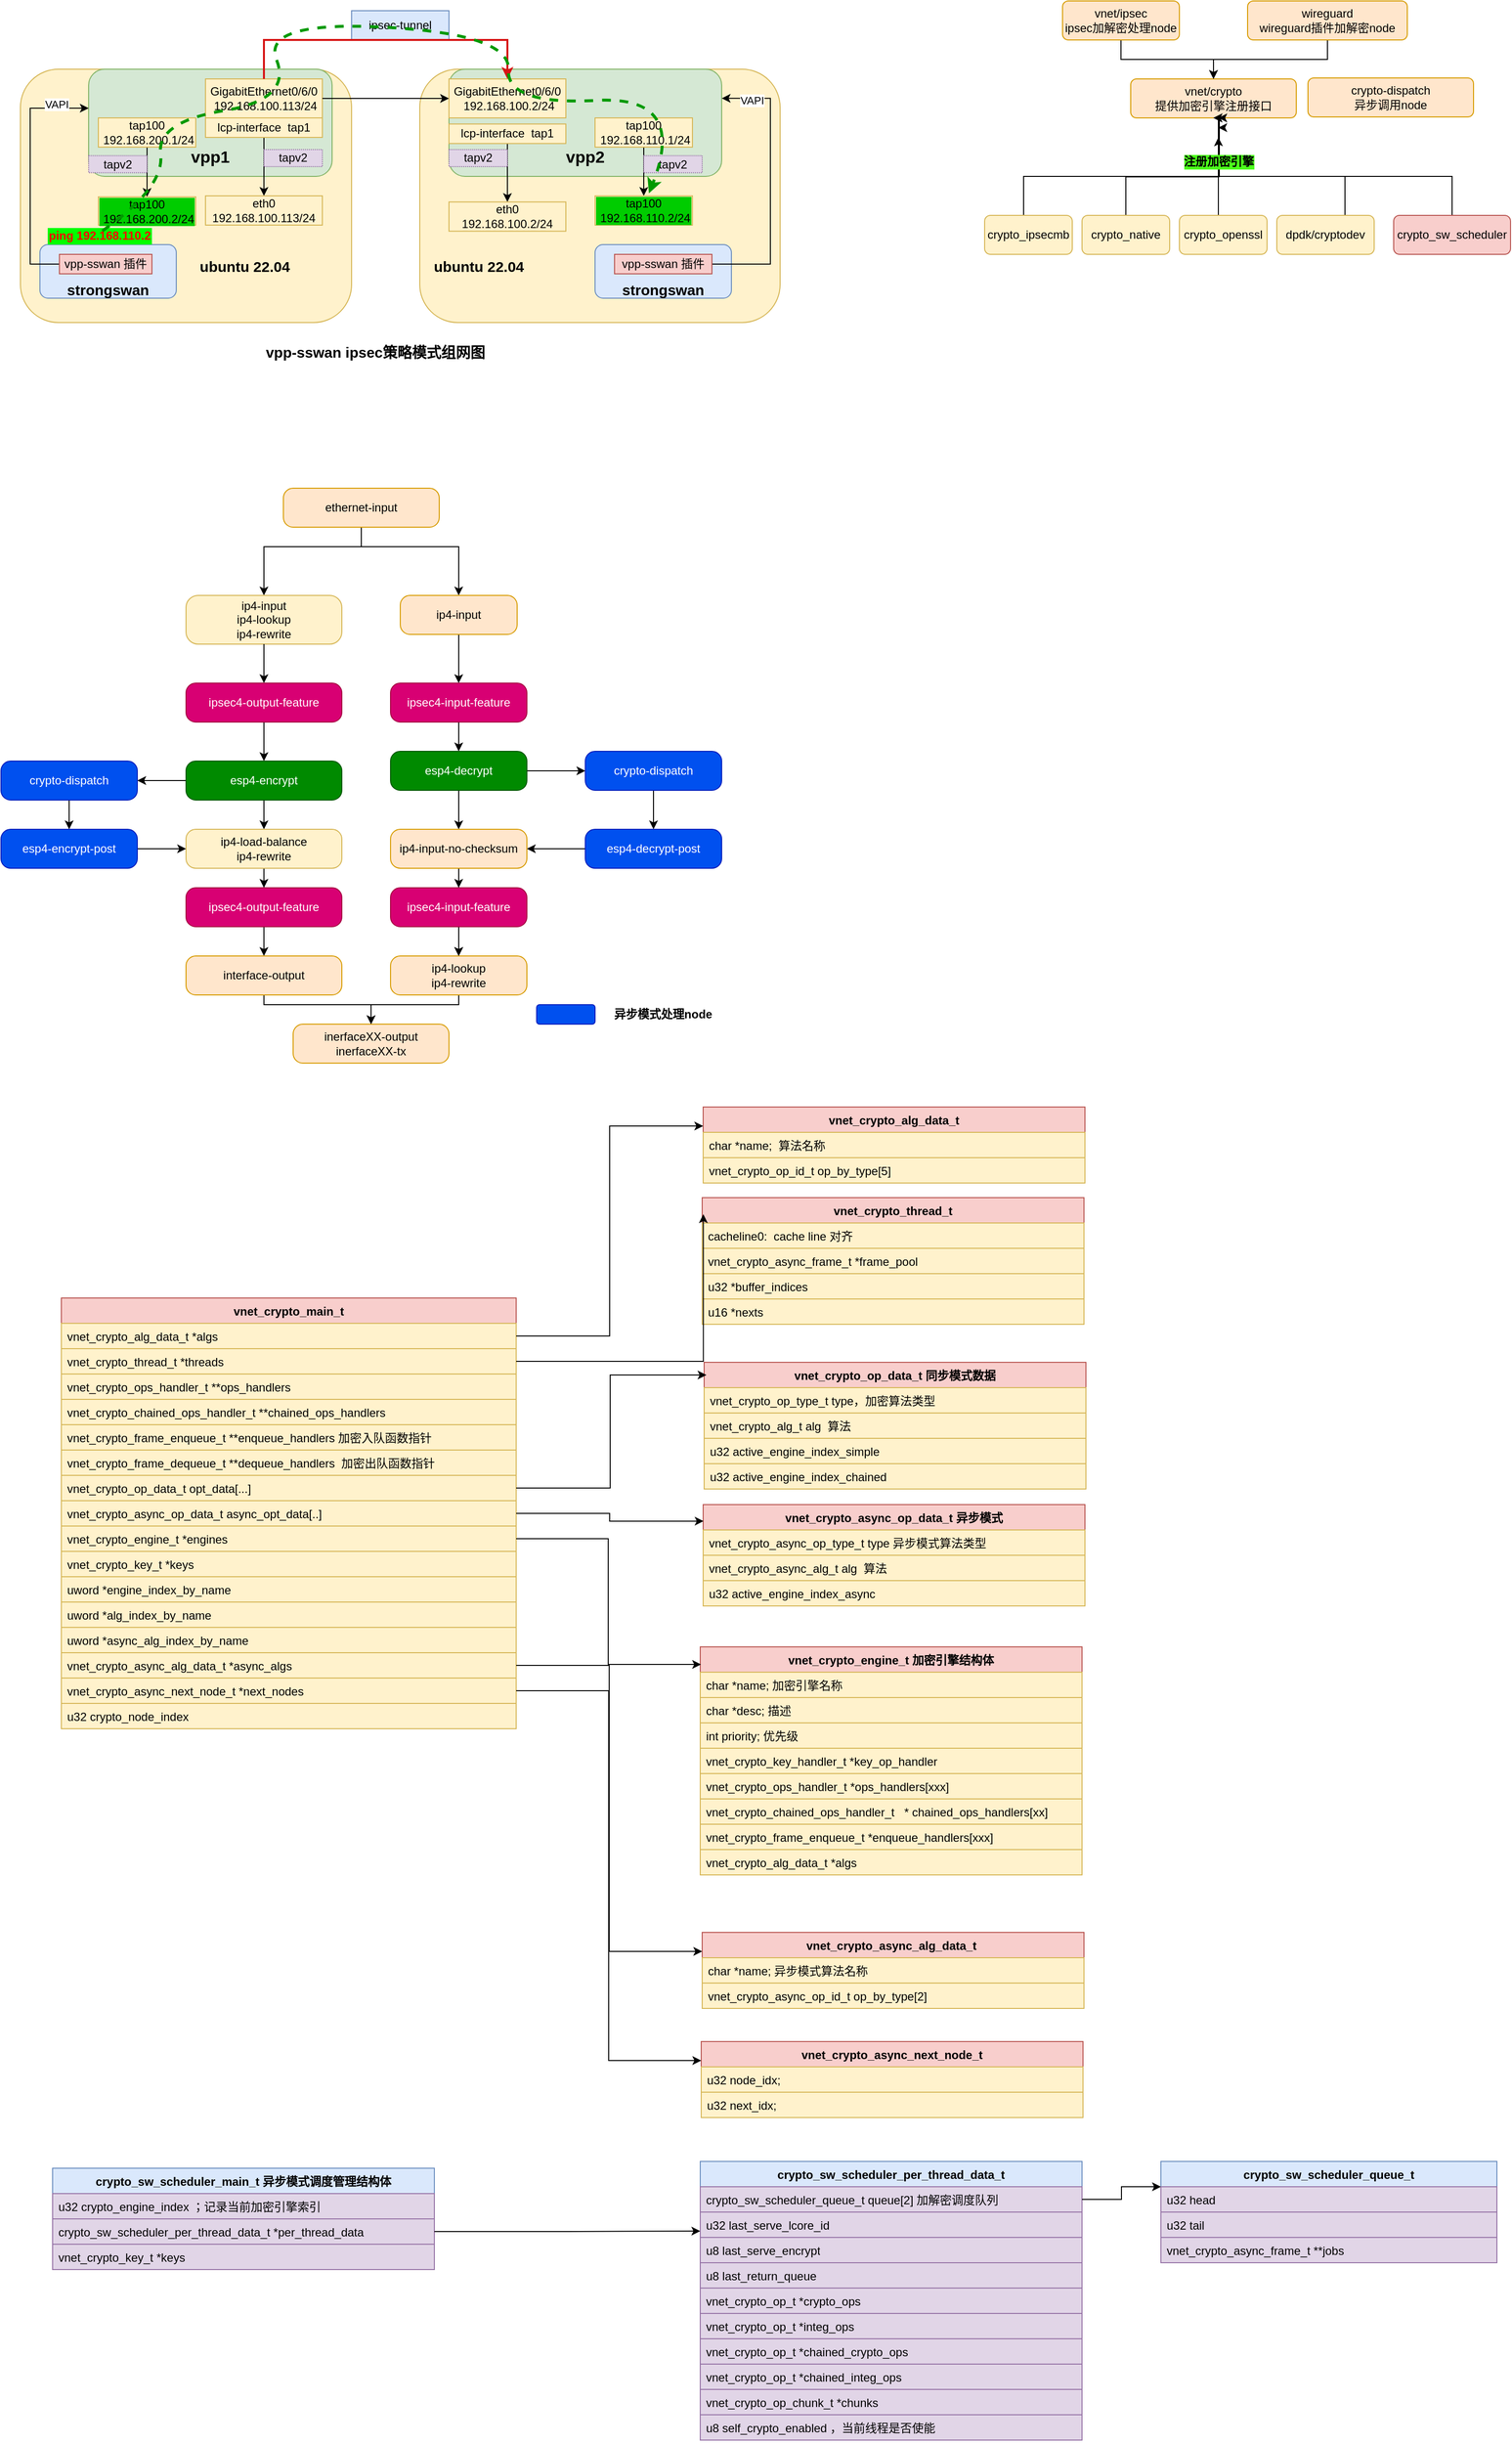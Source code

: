 <mxfile version="23.1.1" type="github">
  <diagram name="第 1 页" id="NZlMmKt4PmIUYlCAHn9F">
    <mxGraphModel dx="2074" dy="1106" grid="0" gridSize="10" guides="0" tooltips="1" connect="1" arrows="1" fold="1" page="1" pageScale="1" pageWidth="827" pageHeight="1169" math="0" shadow="0">
      <root>
        <mxCell id="0" />
        <mxCell id="1" parent="0" />
        <mxCell id="e4khdFZhtzmp9zucxFwM-1" value="&lt;font style=&quot;font-size: 15px;&quot;&gt;&lt;b&gt;&lt;br&gt;&lt;br&gt;&lt;br&gt;&lt;br&gt;&lt;br&gt;&lt;br&gt;&lt;br&gt;&lt;br&gt;&amp;nbsp; &amp;nbsp; &amp;nbsp; &amp;nbsp; &amp;nbsp; &amp;nbsp; &amp;nbsp; &amp;nbsp; &amp;nbsp; &amp;nbsp; &amp;nbsp; &amp;nbsp; &amp;nbsp; &amp;nbsp; &amp;nbsp;ubuntu 22.04&lt;br&gt;&lt;/b&gt;&lt;/font&gt;" style="rounded=1;whiteSpace=wrap;html=1;fillColor=#fff2cc;strokeColor=#d6b656;" parent="1" vertex="1">
          <mxGeometry x="40" y="110" width="340" height="260" as="geometry" />
        </mxCell>
        <mxCell id="e4khdFZhtzmp9zucxFwM-2" value="&lt;font style=&quot;&quot;&gt;&lt;br&gt;&lt;br&gt;&lt;br&gt;&lt;br&gt;&lt;br&gt;&lt;font style=&quot;font-size: 17px;&quot;&gt;&lt;b&gt;vpp1&lt;/b&gt;&lt;/font&gt;&lt;/font&gt;" style="rounded=1;whiteSpace=wrap;html=1;fillColor=#d5e8d4;strokeColor=#82b366;" parent="1" vertex="1">
          <mxGeometry x="110" y="110" width="250" height="110" as="geometry" />
        </mxCell>
        <mxCell id="e4khdFZhtzmp9zucxFwM-3" value="&lt;b style=&quot;font-size: 15px;&quot;&gt;&lt;br&gt;&lt;br&gt;strongswan&lt;/b&gt;" style="rounded=1;whiteSpace=wrap;html=1;fillColor=#dae8fc;strokeColor=#6c8ebf;" parent="1" vertex="1">
          <mxGeometry x="60" y="290" width="140" height="55" as="geometry" />
        </mxCell>
        <mxCell id="e4khdFZhtzmp9zucxFwM-9" value="&lt;div&gt;GigabitEthernet0/6/0 &lt;span style=&quot;background-color: initial;&quot;&gt;&amp;nbsp;192.168.100.113/24&lt;/span&gt;&lt;/div&gt;" style="text;html=1;strokeColor=#d6b656;fillColor=#fff2cc;align=center;verticalAlign=middle;whiteSpace=wrap;rounded=0;" parent="1" vertex="1">
          <mxGeometry x="230" y="120" width="120" height="40" as="geometry" />
        </mxCell>
        <mxCell id="e4khdFZhtzmp9zucxFwM-12" value="" style="edgeStyle=orthogonalEdgeStyle;rounded=0;orthogonalLoop=1;jettySize=auto;html=1;" parent="1" source="e4khdFZhtzmp9zucxFwM-10" target="e4khdFZhtzmp9zucxFwM-11" edge="1">
          <mxGeometry relative="1" as="geometry" />
        </mxCell>
        <mxCell id="e4khdFZhtzmp9zucxFwM-10" value="lcp-interface&amp;nbsp; tap1" style="text;html=1;strokeColor=#d6b656;fillColor=#fff2cc;align=center;verticalAlign=middle;whiteSpace=wrap;rounded=0;" parent="1" vertex="1">
          <mxGeometry x="230" y="160" width="120" height="20" as="geometry" />
        </mxCell>
        <mxCell id="e4khdFZhtzmp9zucxFwM-11" value="eth0&lt;br&gt;192.168.100.113/24" style="text;html=1;strokeColor=#d6b656;fillColor=#fff2cc;align=center;verticalAlign=middle;whiteSpace=wrap;rounded=0;" parent="1" vertex="1">
          <mxGeometry x="230" y="240" width="120" height="30" as="geometry" />
        </mxCell>
        <mxCell id="e4khdFZhtzmp9zucxFwM-13" value="tapv2" style="text;html=1;strokeColor=#9673a6;fillColor=#e1d5e7;align=center;verticalAlign=middle;whiteSpace=wrap;rounded=0;dashed=1;dashPattern=1 1;" parent="1" vertex="1">
          <mxGeometry x="290" y="192.5" width="60" height="17.5" as="geometry" />
        </mxCell>
        <mxCell id="e4khdFZhtzmp9zucxFwM-18" value="" style="edgeStyle=orthogonalEdgeStyle;rounded=0;orthogonalLoop=1;jettySize=auto;html=1;" parent="1" source="e4khdFZhtzmp9zucxFwM-14" target="e4khdFZhtzmp9zucxFwM-17" edge="1">
          <mxGeometry relative="1" as="geometry" />
        </mxCell>
        <mxCell id="e4khdFZhtzmp9zucxFwM-14" value="&lt;div&gt;tap100 &lt;span style=&quot;background-color: initial;&quot;&gt;&amp;nbsp;192.168.200.1/24&lt;/span&gt;&lt;/div&gt;" style="text;html=1;strokeColor=#d6b656;fillColor=#fff2cc;align=center;verticalAlign=middle;whiteSpace=wrap;rounded=0;" parent="1" vertex="1">
          <mxGeometry x="120" y="160" width="100" height="30" as="geometry" />
        </mxCell>
        <mxCell id="e4khdFZhtzmp9zucxFwM-17" value="&lt;div&gt;tap100 &lt;span style=&quot;&quot;&gt;&amp;nbsp;192.168.200.2/24&lt;/span&gt;&lt;/div&gt;" style="text;html=1;strokeColor=#d6b656;fillColor=#fff2cc;align=center;verticalAlign=middle;whiteSpace=wrap;rounded=0;labelBackgroundColor=#00CC00;" parent="1" vertex="1">
          <mxGeometry x="120" y="241" width="100" height="29" as="geometry" />
        </mxCell>
        <mxCell id="e4khdFZhtzmp9zucxFwM-19" value="tapv2" style="text;html=1;strokeColor=#9673a6;fillColor=#e1d5e7;align=center;verticalAlign=middle;whiteSpace=wrap;rounded=0;dashed=1;dashPattern=1 1;" parent="1" vertex="1">
          <mxGeometry x="110" y="198.75" width="60" height="17.5" as="geometry" />
        </mxCell>
        <mxCell id="e4khdFZhtzmp9zucxFwM-22" style="edgeStyle=orthogonalEdgeStyle;rounded=0;orthogonalLoop=1;jettySize=auto;html=1;exitX=0;exitY=0.5;exitDx=0;exitDy=0;entryX=0.206;entryY=0.154;entryDx=0;entryDy=0;entryPerimeter=0;" parent="1" source="e4khdFZhtzmp9zucxFwM-20" target="e4khdFZhtzmp9zucxFwM-1" edge="1">
          <mxGeometry relative="1" as="geometry">
            <Array as="points">
              <mxPoint x="50" y="310" />
              <mxPoint x="50" y="150" />
            </Array>
          </mxGeometry>
        </mxCell>
        <mxCell id="e4khdFZhtzmp9zucxFwM-23" value="VAPI" style="edgeLabel;html=1;align=center;verticalAlign=middle;resizable=0;points=[];" parent="e4khdFZhtzmp9zucxFwM-22" vertex="1" connectable="0">
          <mxGeometry x="0.73" y="4" relative="1" as="geometry">
            <mxPoint as="offset" />
          </mxGeometry>
        </mxCell>
        <mxCell id="e4khdFZhtzmp9zucxFwM-20" value="vpp-sswan 插件" style="text;html=1;strokeColor=#b85450;fillColor=#f8cecc;align=center;verticalAlign=middle;whiteSpace=wrap;rounded=0;" parent="1" vertex="1">
          <mxGeometry x="80" y="300" width="95" height="20" as="geometry" />
        </mxCell>
        <mxCell id="e4khdFZhtzmp9zucxFwM-24" value="&lt;font style=&quot;font-size: 15px;&quot;&gt;&lt;b&gt;&lt;br&gt;&lt;br&gt;&lt;br&gt;&lt;br&gt;&lt;br&gt;&lt;br&gt;&lt;br&gt;&lt;div style=&quot;&quot;&gt;&lt;b style=&quot;background-color: initial;&quot;&gt;&lt;br&gt;&lt;/b&gt;&lt;/div&gt;&lt;div style=&quot;&quot;&gt;&lt;b style=&quot;background-color: initial;&quot;&gt;&amp;nbsp; &amp;nbsp;ubuntu 22.04&lt;/b&gt;&lt;/div&gt;&lt;/b&gt;&lt;/font&gt;" style="rounded=1;whiteSpace=wrap;html=1;fillColor=#fff2cc;strokeColor=#d6b656;align=left;" parent="1" vertex="1">
          <mxGeometry x="450" y="110" width="370" height="260" as="geometry" />
        </mxCell>
        <mxCell id="e4khdFZhtzmp9zucxFwM-25" value="&lt;font style=&quot;&quot;&gt;&lt;br&gt;&lt;br&gt;&lt;br&gt;&lt;br&gt;&lt;br&gt;&lt;font style=&quot;font-size: 17px;&quot;&gt;&lt;b&gt;vpp2&lt;/b&gt;&lt;/font&gt;&lt;/font&gt;" style="rounded=1;whiteSpace=wrap;html=1;fillColor=#d5e8d4;strokeColor=#82b366;" parent="1" vertex="1">
          <mxGeometry x="480" y="110" width="280" height="110" as="geometry" />
        </mxCell>
        <mxCell id="e4khdFZhtzmp9zucxFwM-26" value="&lt;b style=&quot;font-size: 15px;&quot;&gt;&lt;br&gt;&lt;br&gt;strongswan&lt;/b&gt;" style="rounded=1;whiteSpace=wrap;html=1;fillColor=#dae8fc;strokeColor=#6c8ebf;" parent="1" vertex="1">
          <mxGeometry x="630" y="290" width="140" height="55" as="geometry" />
        </mxCell>
        <mxCell id="e4khdFZhtzmp9zucxFwM-27" value="&lt;div&gt;GigabitEthernet0/6/0 &lt;span style=&quot;background-color: initial;&quot;&gt;&amp;nbsp;192.168.100.2/24&lt;/span&gt;&lt;/div&gt;" style="text;html=1;strokeColor=#d6b656;fillColor=#fff2cc;align=center;verticalAlign=middle;whiteSpace=wrap;rounded=0;" parent="1" vertex="1">
          <mxGeometry x="480" y="120" width="120" height="40" as="geometry" />
        </mxCell>
        <mxCell id="e4khdFZhtzmp9zucxFwM-28" value="" style="edgeStyle=orthogonalEdgeStyle;rounded=0;orthogonalLoop=1;jettySize=auto;html=1;" parent="1" source="e4khdFZhtzmp9zucxFwM-29" target="e4khdFZhtzmp9zucxFwM-30" edge="1">
          <mxGeometry relative="1" as="geometry" />
        </mxCell>
        <mxCell id="e4khdFZhtzmp9zucxFwM-29" value="lcp-interface&amp;nbsp; tap1" style="text;html=1;strokeColor=#d6b656;fillColor=#fff2cc;align=center;verticalAlign=middle;whiteSpace=wrap;rounded=0;" parent="1" vertex="1">
          <mxGeometry x="480" y="166.25" width="120" height="20" as="geometry" />
        </mxCell>
        <mxCell id="e4khdFZhtzmp9zucxFwM-30" value="eth0&lt;br&gt;192.168.100.2/24" style="text;html=1;strokeColor=#d6b656;fillColor=#fff2cc;align=center;verticalAlign=middle;whiteSpace=wrap;rounded=0;" parent="1" vertex="1">
          <mxGeometry x="480" y="246.25" width="120" height="30" as="geometry" />
        </mxCell>
        <mxCell id="e4khdFZhtzmp9zucxFwM-31" value="tapv2" style="text;html=1;strokeColor=#9673a6;fillColor=#e1d5e7;align=center;verticalAlign=middle;whiteSpace=wrap;rounded=0;dashed=1;dashPattern=1 1;" parent="1" vertex="1">
          <mxGeometry x="480" y="192.5" width="60" height="17.5" as="geometry" />
        </mxCell>
        <mxCell id="e4khdFZhtzmp9zucxFwM-32" value="" style="edgeStyle=orthogonalEdgeStyle;rounded=0;orthogonalLoop=1;jettySize=auto;html=1;" parent="1" source="e4khdFZhtzmp9zucxFwM-33" target="e4khdFZhtzmp9zucxFwM-34" edge="1">
          <mxGeometry relative="1" as="geometry" />
        </mxCell>
        <mxCell id="e4khdFZhtzmp9zucxFwM-33" value="&lt;div&gt;tap100 &lt;span style=&quot;background-color: initial;&quot;&gt;&amp;nbsp;192.168.110.1/24&lt;/span&gt;&lt;/div&gt;" style="text;html=1;strokeColor=#d6b656;fillColor=#fff2cc;align=center;verticalAlign=middle;whiteSpace=wrap;rounded=0;" parent="1" vertex="1">
          <mxGeometry x="630" y="160" width="100" height="30" as="geometry" />
        </mxCell>
        <mxCell id="e4khdFZhtzmp9zucxFwM-34" value="&lt;div&gt;tap100 &lt;span style=&quot;&quot;&gt;&amp;nbsp;192.168.110.2/24&lt;/span&gt;&lt;/div&gt;" style="text;html=1;strokeColor=#d6b656;fillColor=#fff2cc;align=center;verticalAlign=middle;whiteSpace=wrap;rounded=0;labelBackgroundColor=#00CC00;" parent="1" vertex="1">
          <mxGeometry x="630" y="240" width="100" height="30" as="geometry" />
        </mxCell>
        <mxCell id="e4khdFZhtzmp9zucxFwM-35" value="tapv2" style="text;html=1;strokeColor=#9673a6;fillColor=#e1d5e7;align=center;verticalAlign=middle;whiteSpace=wrap;rounded=0;dashed=1;dashPattern=1 1;" parent="1" vertex="1">
          <mxGeometry x="680" y="198.75" width="60" height="17.5" as="geometry" />
        </mxCell>
        <mxCell id="e4khdFZhtzmp9zucxFwM-39" style="edgeStyle=orthogonalEdgeStyle;rounded=0;orthogonalLoop=1;jettySize=auto;html=1;exitX=1;exitY=0.5;exitDx=0;exitDy=0;entryX=0.838;entryY=0.115;entryDx=0;entryDy=0;entryPerimeter=0;" parent="1" source="e4khdFZhtzmp9zucxFwM-38" target="e4khdFZhtzmp9zucxFwM-24" edge="1">
          <mxGeometry relative="1" as="geometry">
            <Array as="points">
              <mxPoint x="810" y="310" />
              <mxPoint x="810" y="140" />
            </Array>
          </mxGeometry>
        </mxCell>
        <mxCell id="e4khdFZhtzmp9zucxFwM-40" value="VAPI" style="edgeLabel;html=1;align=center;verticalAlign=middle;resizable=0;points=[];" parent="e4khdFZhtzmp9zucxFwM-39" vertex="1" connectable="0">
          <mxGeometry x="0.777" y="2" relative="1" as="geometry">
            <mxPoint as="offset" />
          </mxGeometry>
        </mxCell>
        <mxCell id="e4khdFZhtzmp9zucxFwM-38" value="vpp-sswan 插件" style="text;html=1;strokeColor=#b85450;fillColor=#f8cecc;align=center;verticalAlign=middle;whiteSpace=wrap;rounded=0;" parent="1" vertex="1">
          <mxGeometry x="650" y="300" width="100" height="20" as="geometry" />
        </mxCell>
        <mxCell id="e4khdFZhtzmp9zucxFwM-41" style="edgeStyle=orthogonalEdgeStyle;rounded=0;orthogonalLoop=1;jettySize=auto;html=1;exitX=1;exitY=0.5;exitDx=0;exitDy=0;entryX=0;entryY=0.5;entryDx=0;entryDy=0;" parent="1" source="e4khdFZhtzmp9zucxFwM-9" target="e4khdFZhtzmp9zucxFwM-27" edge="1">
          <mxGeometry relative="1" as="geometry" />
        </mxCell>
        <mxCell id="e4khdFZhtzmp9zucxFwM-43" value="ipsec-tunnel" style="text;html=1;strokeColor=#6c8ebf;fillColor=#dae8fc;align=center;verticalAlign=middle;whiteSpace=wrap;rounded=0;" parent="1" vertex="1">
          <mxGeometry x="380" y="50" width="100" height="30" as="geometry" />
        </mxCell>
        <mxCell id="e4khdFZhtzmp9zucxFwM-42" style="edgeStyle=orthogonalEdgeStyle;rounded=0;orthogonalLoop=1;jettySize=auto;html=1;exitX=0.5;exitY=0;exitDx=0;exitDy=0;entryX=0.5;entryY=0;entryDx=0;entryDy=0;strokeWidth=2;strokeColor=#d71414;" parent="1" source="e4khdFZhtzmp9zucxFwM-9" target="e4khdFZhtzmp9zucxFwM-27" edge="1">
          <mxGeometry relative="1" as="geometry">
            <Array as="points">
              <mxPoint x="290" y="80" />
              <mxPoint x="540" y="80" />
            </Array>
          </mxGeometry>
        </mxCell>
        <mxCell id="3LxnoMwm0VU10GQVuCYt-1" value="ping 192.168.110.2" style="text;html=1;strokeColor=none;fillColor=none;align=center;verticalAlign=middle;whiteSpace=wrap;rounded=0;fontColor=#FF0000;fontStyle=1;labelBorderColor=#00FF00;labelBackgroundColor=#00FF00;" parent="1" vertex="1">
          <mxGeometry x="58" y="274" width="127" height="13" as="geometry" />
        </mxCell>
        <mxCell id="3LxnoMwm0VU10GQVuCYt-2" value="" style="curved=1;endArrow=classic;html=1;rounded=0;exitX=0.52;exitY=0.154;exitDx=0;exitDy=0;exitPerimeter=0;entryX=0.553;entryY=-0.089;entryDx=0;entryDy=0;entryPerimeter=0;fontColor=#1919FF;fontStyle=1;fontSize=18;strokeColor=#009900;strokeWidth=3;dashed=1;" parent="1" source="3LxnoMwm0VU10GQVuCYt-1" target="e4khdFZhtzmp9zucxFwM-34" edge="1">
          <mxGeometry width="50" height="50" relative="1" as="geometry">
            <mxPoint x="107.998" y="278.994" as="sourcePoint" />
            <mxPoint x="587.39" y="83" as="targetPoint" />
            <Array as="points">
              <mxPoint x="188.39" y="231" />
              <mxPoint x="179.39" y="164" />
              <mxPoint x="319" y="141" />
              <mxPoint x="287" y="60" />
              <mxPoint x="543" y="74" />
              <mxPoint x="539" y="147" />
              <mxPoint x="725" y="137" />
            </Array>
          </mxGeometry>
        </mxCell>
        <mxCell id="3LxnoMwm0VU10GQVuCYt-3" value="vpp-sswan ipsec策略模式组网图" style="text;html=1;strokeColor=none;fillColor=none;align=center;verticalAlign=middle;whiteSpace=wrap;rounded=0;fontStyle=1;fontSize=15;" parent="1" vertex="1">
          <mxGeometry x="275" y="385" width="259" height="30" as="geometry" />
        </mxCell>
        <mxCell id="dVTy2WxXPgvmFLM2rHkz-28" style="edgeStyle=orthogonalEdgeStyle;rounded=0;orthogonalLoop=1;jettySize=auto;html=1;entryX=0.5;entryY=0;entryDx=0;entryDy=0;" parent="1" source="8uWlX9gr1XOp0DNWGafa-3" target="dVTy2WxXPgvmFLM2rHkz-3" edge="1">
          <mxGeometry relative="1" as="geometry">
            <Array as="points">
              <mxPoint x="390" y="600" />
              <mxPoint x="290" y="600" />
            </Array>
          </mxGeometry>
        </mxCell>
        <mxCell id="dVTy2WxXPgvmFLM2rHkz-29" style="edgeStyle=orthogonalEdgeStyle;rounded=0;orthogonalLoop=1;jettySize=auto;html=1;entryX=0.5;entryY=0;entryDx=0;entryDy=0;" parent="1" source="8uWlX9gr1XOp0DNWGafa-3" target="dVTy2WxXPgvmFLM2rHkz-18" edge="1">
          <mxGeometry relative="1" as="geometry">
            <Array as="points">
              <mxPoint x="390" y="600" />
              <mxPoint x="490" y="600" />
            </Array>
          </mxGeometry>
        </mxCell>
        <mxCell id="8uWlX9gr1XOp0DNWGafa-3" value="ethernet-input" style="rounded=1;whiteSpace=wrap;html=1;movable=1;resizable=1;rotatable=1;deletable=1;editable=1;locked=0;connectable=1;arcSize=25;fillColor=#ffe6cc;strokeColor=#d79b00;" parent="1" vertex="1">
          <mxGeometry x="310" y="540" width="160" height="40" as="geometry" />
        </mxCell>
        <mxCell id="dVTy2WxXPgvmFLM2rHkz-3" value="ip4-input&lt;br&gt;ip4-lookup&lt;br&gt;ip4-rewrite" style="rounded=1;whiteSpace=wrap;html=1;movable=1;resizable=1;rotatable=1;deletable=1;editable=1;locked=0;connectable=1;arcSize=25;fillColor=#fff2cc;strokeColor=#d6b656;" parent="1" vertex="1">
          <mxGeometry x="210" y="650" width="160" height="50" as="geometry" />
        </mxCell>
        <mxCell id="dVTy2WxXPgvmFLM2rHkz-8" value="" style="edgeStyle=orthogonalEdgeStyle;rounded=0;orthogonalLoop=1;jettySize=auto;html=1;exitX=0.5;exitY=1;exitDx=0;exitDy=0;" parent="1" source="dVTy2WxXPgvmFLM2rHkz-3" target="dVTy2WxXPgvmFLM2rHkz-7" edge="1">
          <mxGeometry relative="1" as="geometry">
            <mxPoint x="270" y="740" as="sourcePoint" />
          </mxGeometry>
        </mxCell>
        <mxCell id="dVTy2WxXPgvmFLM2rHkz-10" value="" style="edgeStyle=orthogonalEdgeStyle;rounded=0;orthogonalLoop=1;jettySize=auto;html=1;" parent="1" source="dVTy2WxXPgvmFLM2rHkz-7" target="dVTy2WxXPgvmFLM2rHkz-9" edge="1">
          <mxGeometry relative="1" as="geometry" />
        </mxCell>
        <mxCell id="dVTy2WxXPgvmFLM2rHkz-7" value="ipsec4-output-feature" style="rounded=1;whiteSpace=wrap;html=1;movable=1;resizable=1;rotatable=1;deletable=1;editable=1;locked=0;connectable=1;arcSize=25;fillColor=#d80073;strokeColor=#A50040;fontColor=#ffffff;" parent="1" vertex="1">
          <mxGeometry x="210" y="740" width="160" height="40" as="geometry" />
        </mxCell>
        <mxCell id="dVTy2WxXPgvmFLM2rHkz-12" value="" style="edgeStyle=orthogonalEdgeStyle;rounded=0;orthogonalLoop=1;jettySize=auto;html=1;" parent="1" source="dVTy2WxXPgvmFLM2rHkz-9" target="dVTy2WxXPgvmFLM2rHkz-11" edge="1">
          <mxGeometry relative="1" as="geometry" />
        </mxCell>
        <mxCell id="LhkMUcmLDj0Y3JtwuB2V-15" value="" style="edgeStyle=orthogonalEdgeStyle;rounded=0;orthogonalLoop=1;jettySize=auto;html=1;entryX=1;entryY=0.5;entryDx=0;entryDy=0;" parent="1" source="dVTy2WxXPgvmFLM2rHkz-9" target="LhkMUcmLDj0Y3JtwuB2V-14" edge="1">
          <mxGeometry relative="1" as="geometry">
            <mxPoint x="180" y="840" as="targetPoint" />
          </mxGeometry>
        </mxCell>
        <mxCell id="dVTy2WxXPgvmFLM2rHkz-9" value="esp4-encrypt" style="rounded=1;whiteSpace=wrap;html=1;movable=1;resizable=1;rotatable=1;deletable=1;editable=1;locked=0;connectable=1;arcSize=25;fillColor=#008a00;strokeColor=#005700;fontColor=#ffffff;" parent="1" vertex="1">
          <mxGeometry x="210" y="820" width="160" height="40" as="geometry" />
        </mxCell>
        <mxCell id="dVTy2WxXPgvmFLM2rHkz-14" value="" style="edgeStyle=orthogonalEdgeStyle;rounded=0;orthogonalLoop=1;jettySize=auto;html=1;" parent="1" source="dVTy2WxXPgvmFLM2rHkz-11" target="dVTy2WxXPgvmFLM2rHkz-13" edge="1">
          <mxGeometry relative="1" as="geometry" />
        </mxCell>
        <mxCell id="dVTy2WxXPgvmFLM2rHkz-11" value="ip4-load-balance&lt;br&gt;ip4-rewrite" style="rounded=1;whiteSpace=wrap;html=1;movable=1;resizable=1;rotatable=1;deletable=1;editable=1;locked=0;connectable=1;arcSize=25;fillColor=#fff2cc;strokeColor=#d6b656;" parent="1" vertex="1">
          <mxGeometry x="210" y="890" width="160" height="40" as="geometry" />
        </mxCell>
        <mxCell id="dVTy2WxXPgvmFLM2rHkz-16" value="" style="edgeStyle=orthogonalEdgeStyle;rounded=0;orthogonalLoop=1;jettySize=auto;html=1;exitX=0.5;exitY=1;exitDx=0;exitDy=0;" parent="1" source="z7Y6BVsatqQl1avV6flA-1" target="dVTy2WxXPgvmFLM2rHkz-15" edge="1">
          <mxGeometry relative="1" as="geometry">
            <Array as="points">
              <mxPoint x="290" y="1070" />
              <mxPoint x="400" y="1070" />
            </Array>
          </mxGeometry>
        </mxCell>
        <mxCell id="z7Y6BVsatqQl1avV6flA-3" value="" style="edgeStyle=orthogonalEdgeStyle;rounded=0;orthogonalLoop=1;jettySize=auto;html=1;" parent="1" source="dVTy2WxXPgvmFLM2rHkz-13" target="z7Y6BVsatqQl1avV6flA-1" edge="1">
          <mxGeometry relative="1" as="geometry" />
        </mxCell>
        <mxCell id="dVTy2WxXPgvmFLM2rHkz-13" value="ipsec4-output-feature" style="rounded=1;whiteSpace=wrap;html=1;movable=1;resizable=1;rotatable=1;deletable=1;editable=1;locked=0;connectable=1;arcSize=25;fillColor=#d80073;strokeColor=#A50040;fontColor=#ffffff;" parent="1" vertex="1">
          <mxGeometry x="210" y="950" width="160" height="40" as="geometry" />
        </mxCell>
        <mxCell id="dVTy2WxXPgvmFLM2rHkz-15" value="inerfaceXX-output&lt;br&gt;inerfaceXX-tx" style="rounded=1;whiteSpace=wrap;html=1;movable=1;resizable=1;rotatable=1;deletable=1;editable=1;locked=0;connectable=1;arcSize=25;fillColor=#ffe6cc;strokeColor=#d79b00;" parent="1" vertex="1">
          <mxGeometry x="320" y="1090" width="160" height="40" as="geometry" />
        </mxCell>
        <mxCell id="dVTy2WxXPgvmFLM2rHkz-21" value="" style="edgeStyle=orthogonalEdgeStyle;rounded=0;orthogonalLoop=1;jettySize=auto;html=1;" parent="1" source="dVTy2WxXPgvmFLM2rHkz-18" target="dVTy2WxXPgvmFLM2rHkz-20" edge="1">
          <mxGeometry relative="1" as="geometry" />
        </mxCell>
        <mxCell id="dVTy2WxXPgvmFLM2rHkz-18" value="ip4-input" style="rounded=1;whiteSpace=wrap;html=1;movable=1;resizable=1;rotatable=1;deletable=1;editable=1;locked=0;connectable=1;arcSize=25;fillColor=#ffe6cc;strokeColor=#d79b00;" parent="1" vertex="1">
          <mxGeometry x="430" y="650" width="120" height="40" as="geometry" />
        </mxCell>
        <mxCell id="dVTy2WxXPgvmFLM2rHkz-23" value="" style="edgeStyle=orthogonalEdgeStyle;rounded=0;orthogonalLoop=1;jettySize=auto;html=1;" parent="1" source="dVTy2WxXPgvmFLM2rHkz-20" target="dVTy2WxXPgvmFLM2rHkz-22" edge="1">
          <mxGeometry relative="1" as="geometry" />
        </mxCell>
        <mxCell id="dVTy2WxXPgvmFLM2rHkz-20" value="ipsec4-input-feature" style="rounded=1;whiteSpace=wrap;html=1;movable=1;resizable=1;rotatable=1;deletable=1;editable=1;locked=0;connectable=1;arcSize=25;fillColor=#d80073;strokeColor=#A50040;fontColor=#ffffff;" parent="1" vertex="1">
          <mxGeometry x="420" y="740" width="140" height="40" as="geometry" />
        </mxCell>
        <mxCell id="dVTy2WxXPgvmFLM2rHkz-25" value="" style="edgeStyle=orthogonalEdgeStyle;rounded=0;orthogonalLoop=1;jettySize=auto;html=1;exitX=0.5;exitY=1;exitDx=0;exitDy=0;" parent="1" source="LhkMUcmLDj0Y3JtwuB2V-8" target="dVTy2WxXPgvmFLM2rHkz-24" edge="1">
          <mxGeometry relative="1" as="geometry" />
        </mxCell>
        <mxCell id="LhkMUcmLDj0Y3JtwuB2V-3" style="edgeStyle=orthogonalEdgeStyle;rounded=0;orthogonalLoop=1;jettySize=auto;html=1;exitX=1;exitY=0.5;exitDx=0;exitDy=0;entryX=0;entryY=0.5;entryDx=0;entryDy=0;" parent="1" source="dVTy2WxXPgvmFLM2rHkz-22" target="LhkMUcmLDj0Y3JtwuB2V-1" edge="1">
          <mxGeometry relative="1" as="geometry" />
        </mxCell>
        <mxCell id="LhkMUcmLDj0Y3JtwuB2V-7" value="" style="edgeStyle=orthogonalEdgeStyle;rounded=0;orthogonalLoop=1;jettySize=auto;html=1;" parent="1" source="dVTy2WxXPgvmFLM2rHkz-22" target="LhkMUcmLDj0Y3JtwuB2V-6" edge="1">
          <mxGeometry relative="1" as="geometry" />
        </mxCell>
        <mxCell id="dVTy2WxXPgvmFLM2rHkz-22" value="esp4-decrypt" style="rounded=1;whiteSpace=wrap;html=1;movable=1;resizable=1;rotatable=1;deletable=1;editable=1;locked=0;connectable=1;arcSize=25;fillColor=#008a00;strokeColor=#005700;fontColor=#ffffff;" parent="1" vertex="1">
          <mxGeometry x="420" y="810" width="140" height="40" as="geometry" />
        </mxCell>
        <mxCell id="dVTy2WxXPgvmFLM2rHkz-27" value="" style="edgeStyle=orthogonalEdgeStyle;rounded=0;orthogonalLoop=1;jettySize=auto;html=1;exitX=0.5;exitY=1;exitDx=0;exitDy=0;" parent="1" source="dVTy2WxXPgvmFLM2rHkz-24" edge="1">
          <mxGeometry relative="1" as="geometry">
            <mxPoint x="400" y="1090" as="targetPoint" />
            <Array as="points">
              <mxPoint x="490" y="1070" />
              <mxPoint x="400" y="1070" />
            </Array>
          </mxGeometry>
        </mxCell>
        <mxCell id="dVTy2WxXPgvmFLM2rHkz-24" value="ip4-lookup&lt;br&gt;ip4-rewrite" style="rounded=1;whiteSpace=wrap;html=1;movable=1;resizable=1;rotatable=1;deletable=1;editable=1;locked=0;connectable=1;arcSize=25;fillColor=#ffe6cc;strokeColor=#d79b00;" parent="1" vertex="1">
          <mxGeometry x="420" y="1020" width="140" height="40" as="geometry" />
        </mxCell>
        <mxCell id="LhkMUcmLDj0Y3JtwuB2V-4" value="" style="edgeStyle=orthogonalEdgeStyle;rounded=0;orthogonalLoop=1;jettySize=auto;html=1;" parent="1" source="LhkMUcmLDj0Y3JtwuB2V-1" target="LhkMUcmLDj0Y3JtwuB2V-2" edge="1">
          <mxGeometry relative="1" as="geometry" />
        </mxCell>
        <mxCell id="LhkMUcmLDj0Y3JtwuB2V-1" value="crypto-dispatch" style="rounded=1;whiteSpace=wrap;html=1;movable=1;resizable=1;rotatable=1;deletable=1;editable=1;locked=0;connectable=1;arcSize=25;fillColor=#0050ef;strokeColor=#001DBC;fontColor=#ffffff;" parent="1" vertex="1">
          <mxGeometry x="620" y="810" width="140" height="40" as="geometry" />
        </mxCell>
        <mxCell id="LhkMUcmLDj0Y3JtwuB2V-13" value="" style="edgeStyle=orthogonalEdgeStyle;rounded=0;orthogonalLoop=1;jettySize=auto;html=1;" parent="1" source="LhkMUcmLDj0Y3JtwuB2V-2" target="LhkMUcmLDj0Y3JtwuB2V-6" edge="1">
          <mxGeometry relative="1" as="geometry" />
        </mxCell>
        <mxCell id="LhkMUcmLDj0Y3JtwuB2V-2" value="esp4-decrypt-post" style="rounded=1;whiteSpace=wrap;html=1;movable=1;resizable=1;rotatable=1;deletable=1;editable=1;locked=0;connectable=1;arcSize=25;fillColor=#0050ef;strokeColor=#001DBC;fontColor=#ffffff;" parent="1" vertex="1">
          <mxGeometry x="620" y="890" width="140" height="40" as="geometry" />
        </mxCell>
        <mxCell id="LhkMUcmLDj0Y3JtwuB2V-12" value="" style="edgeStyle=orthogonalEdgeStyle;rounded=0;orthogonalLoop=1;jettySize=auto;html=1;" parent="1" source="LhkMUcmLDj0Y3JtwuB2V-6" target="LhkMUcmLDj0Y3JtwuB2V-8" edge="1">
          <mxGeometry relative="1" as="geometry" />
        </mxCell>
        <mxCell id="LhkMUcmLDj0Y3JtwuB2V-6" value="ip4-input-no-checksum" style="rounded=1;whiteSpace=wrap;html=1;movable=1;resizable=1;rotatable=1;deletable=1;editable=1;locked=0;connectable=1;arcSize=25;fillColor=#ffe6cc;strokeColor=#d79b00;" parent="1" vertex="1">
          <mxGeometry x="420" y="890" width="140" height="40" as="geometry" />
        </mxCell>
        <mxCell id="LhkMUcmLDj0Y3JtwuB2V-10" value="" style="edgeStyle=orthogonalEdgeStyle;rounded=0;orthogonalLoop=1;jettySize=auto;html=1;" parent="1" source="LhkMUcmLDj0Y3JtwuB2V-8" target="dVTy2WxXPgvmFLM2rHkz-24" edge="1">
          <mxGeometry relative="1" as="geometry" />
        </mxCell>
        <mxCell id="LhkMUcmLDj0Y3JtwuB2V-8" value="ipsec4-input-feature" style="rounded=1;whiteSpace=wrap;html=1;movable=1;resizable=1;rotatable=1;deletable=1;editable=1;locked=0;connectable=1;arcSize=25;fillColor=#d80073;strokeColor=#A50040;fontColor=#ffffff;" parent="1" vertex="1">
          <mxGeometry x="420" y="950" width="140" height="40" as="geometry" />
        </mxCell>
        <mxCell id="LhkMUcmLDj0Y3JtwuB2V-17" value="" style="edgeStyle=orthogonalEdgeStyle;rounded=0;orthogonalLoop=1;jettySize=auto;html=1;" parent="1" source="LhkMUcmLDj0Y3JtwuB2V-14" target="LhkMUcmLDj0Y3JtwuB2V-16" edge="1">
          <mxGeometry relative="1" as="geometry" />
        </mxCell>
        <mxCell id="LhkMUcmLDj0Y3JtwuB2V-14" value="crypto-dispatch" style="rounded=1;whiteSpace=wrap;html=1;movable=1;resizable=1;rotatable=1;deletable=1;editable=1;locked=0;connectable=1;arcSize=25;fillColor=#0050ef;strokeColor=#001DBC;fontColor=#ffffff;" parent="1" vertex="1">
          <mxGeometry x="20" y="820" width="140" height="40" as="geometry" />
        </mxCell>
        <mxCell id="LhkMUcmLDj0Y3JtwuB2V-18" value="" style="edgeStyle=orthogonalEdgeStyle;rounded=0;orthogonalLoop=1;jettySize=auto;html=1;exitX=1;exitY=0.5;exitDx=0;exitDy=0;" parent="1" source="LhkMUcmLDj0Y3JtwuB2V-16" target="dVTy2WxXPgvmFLM2rHkz-11" edge="1">
          <mxGeometry relative="1" as="geometry">
            <mxPoint x="180" y="910" as="sourcePoint" />
          </mxGeometry>
        </mxCell>
        <mxCell id="LhkMUcmLDj0Y3JtwuB2V-16" value="esp4-encrypt-post" style="rounded=1;whiteSpace=wrap;html=1;movable=1;resizable=1;rotatable=1;deletable=1;editable=1;locked=0;connectable=1;arcSize=25;fillColor=#0050ef;strokeColor=#001DBC;fontColor=#ffffff;" parent="1" vertex="1">
          <mxGeometry x="20" y="890" width="140" height="40" as="geometry" />
        </mxCell>
        <mxCell id="z7Y6BVsatqQl1avV6flA-1" value="interface-output" style="rounded=1;whiteSpace=wrap;html=1;movable=1;resizable=1;rotatable=1;deletable=1;editable=1;locked=0;connectable=1;arcSize=25;fillColor=#ffe6cc;strokeColor=#d79b00;" parent="1" vertex="1">
          <mxGeometry x="210" y="1020" width="160" height="40" as="geometry" />
        </mxCell>
        <mxCell id="cyO_pz1i7n0PcCOpyE9S-1" value="" style="rounded=1;whiteSpace=wrap;html=1;fillColor=#0050ef;fontColor=#ffffff;strokeColor=#001DBC;" parent="1" vertex="1">
          <mxGeometry x="570" y="1070" width="60" height="20" as="geometry" />
        </mxCell>
        <mxCell id="cyO_pz1i7n0PcCOpyE9S-4" value="异步模式处理node" style="text;html=1;strokeColor=none;fillColor=none;align=center;verticalAlign=middle;whiteSpace=wrap;rounded=0;fontStyle=1" parent="1" vertex="1">
          <mxGeometry x="640" y="1070" width="120" height="20" as="geometry" />
        </mxCell>
        <mxCell id="cyO_pz1i7n0PcCOpyE9S-5" value="vnet/crypto&lt;br&gt;提供加密引擎注册接口" style="rounded=1;whiteSpace=wrap;html=1;fillColor=#ffe6cc;strokeColor=#d79b00;" parent="1" vertex="1">
          <mxGeometry x="1180" y="120" width="170" height="40" as="geometry" />
        </mxCell>
        <mxCell id="cyO_pz1i7n0PcCOpyE9S-11" style="edgeStyle=orthogonalEdgeStyle;rounded=0;orthogonalLoop=1;jettySize=auto;html=1;entryX=0.5;entryY=1;entryDx=0;entryDy=0;" parent="1" source="cyO_pz1i7n0PcCOpyE9S-6" target="cyO_pz1i7n0PcCOpyE9S-5" edge="1">
          <mxGeometry relative="1" as="geometry">
            <Array as="points">
              <mxPoint x="1070" y="220" />
              <mxPoint x="1270" y="220" />
            </Array>
          </mxGeometry>
        </mxCell>
        <mxCell id="cyO_pz1i7n0PcCOpyE9S-6" value="crypto_ipsecmb" style="rounded=1;whiteSpace=wrap;html=1;fillColor=#fff2cc;strokeColor=#d6b656;" parent="1" vertex="1">
          <mxGeometry x="1030" y="260" width="90" height="40" as="geometry" />
        </mxCell>
        <mxCell id="cyO_pz1i7n0PcCOpyE9S-12" style="edgeStyle=orthogonalEdgeStyle;rounded=0;orthogonalLoop=1;jettySize=auto;html=1;exitX=0.5;exitY=0;exitDx=0;exitDy=0;" parent="1" source="cyO_pz1i7n0PcCOpyE9S-7" edge="1">
          <mxGeometry relative="1" as="geometry">
            <mxPoint x="1270" y="180" as="targetPoint" />
          </mxGeometry>
        </mxCell>
        <mxCell id="cyO_pz1i7n0PcCOpyE9S-7" value="crypto_native" style="rounded=1;whiteSpace=wrap;html=1;fillColor=#fff2cc;strokeColor=#d6b656;" parent="1" vertex="1">
          <mxGeometry x="1130" y="260" width="90" height="40" as="geometry" />
        </mxCell>
        <mxCell id="cyO_pz1i7n0PcCOpyE9S-15" style="edgeStyle=orthogonalEdgeStyle;rounded=0;orthogonalLoop=1;jettySize=auto;html=1;" parent="1" source="cyO_pz1i7n0PcCOpyE9S-8" edge="1">
          <mxGeometry relative="1" as="geometry">
            <mxPoint x="1270" y="170" as="targetPoint" />
            <Array as="points">
              <mxPoint x="1510" y="220" />
              <mxPoint x="1271" y="220" />
            </Array>
          </mxGeometry>
        </mxCell>
        <mxCell id="cyO_pz1i7n0PcCOpyE9S-8" value="crypto_sw_scheduler" style="rounded=1;whiteSpace=wrap;html=1;fillColor=#f8cecc;strokeColor=#b85450;" parent="1" vertex="1">
          <mxGeometry x="1450" y="260" width="120" height="40" as="geometry" />
        </mxCell>
        <mxCell id="cyO_pz1i7n0PcCOpyE9S-16" style="edgeStyle=orthogonalEdgeStyle;rounded=0;orthogonalLoop=1;jettySize=auto;html=1;entryX=0.5;entryY=1;entryDx=0;entryDy=0;" parent="1" source="cyO_pz1i7n0PcCOpyE9S-9" target="cyO_pz1i7n0PcCOpyE9S-5" edge="1">
          <mxGeometry relative="1" as="geometry">
            <Array as="points">
              <mxPoint x="1270" y="230" />
              <mxPoint x="1270" y="230" />
            </Array>
          </mxGeometry>
        </mxCell>
        <mxCell id="cyO_pz1i7n0PcCOpyE9S-9" value="crypto_openssl" style="rounded=1;whiteSpace=wrap;html=1;fillColor=#fff2cc;strokeColor=#d6b656;" parent="1" vertex="1">
          <mxGeometry x="1230" y="260" width="90" height="40" as="geometry" />
        </mxCell>
        <mxCell id="cyO_pz1i7n0PcCOpyE9S-14" style="edgeStyle=orthogonalEdgeStyle;rounded=0;orthogonalLoop=1;jettySize=auto;html=1;" parent="1" source="cyO_pz1i7n0PcCOpyE9S-10" edge="1">
          <mxGeometry relative="1" as="geometry">
            <mxPoint x="1270" y="160" as="targetPoint" />
            <Array as="points">
              <mxPoint x="1400" y="220" />
              <mxPoint x="1271" y="220" />
            </Array>
          </mxGeometry>
        </mxCell>
        <mxCell id="cyO_pz1i7n0PcCOpyE9S-17" value="注册加密引擎" style="edgeLabel;html=1;align=center;verticalAlign=middle;resizable=0;points=[];fontStyle=1;fontSize=12;labelBackgroundColor=#4bff1a;" parent="cyO_pz1i7n0PcCOpyE9S-14" vertex="1" connectable="0">
          <mxGeometry x="0.598" y="1" relative="1" as="geometry">
            <mxPoint as="offset" />
          </mxGeometry>
        </mxCell>
        <mxCell id="cyO_pz1i7n0PcCOpyE9S-10" value="dpdk/cryptodev" style="rounded=1;whiteSpace=wrap;html=1;fillColor=#fff2cc;strokeColor=#d6b656;" parent="1" vertex="1">
          <mxGeometry x="1330" y="260" width="100" height="40" as="geometry" />
        </mxCell>
        <mxCell id="cyO_pz1i7n0PcCOpyE9S-21" style="edgeStyle=orthogonalEdgeStyle;rounded=0;orthogonalLoop=1;jettySize=auto;html=1;entryX=0.5;entryY=0;entryDx=0;entryDy=0;" parent="1" source="cyO_pz1i7n0PcCOpyE9S-18" target="cyO_pz1i7n0PcCOpyE9S-5" edge="1">
          <mxGeometry relative="1" as="geometry" />
        </mxCell>
        <mxCell id="cyO_pz1i7n0PcCOpyE9S-18" value="vnet/ipsec&lt;br&gt;ipsec加解密处理node" style="rounded=1;whiteSpace=wrap;html=1;fillColor=#ffe6cc;strokeColor=#d79b00;" parent="1" vertex="1">
          <mxGeometry x="1110" y="40" width="120" height="40" as="geometry" />
        </mxCell>
        <mxCell id="cyO_pz1i7n0PcCOpyE9S-22" style="edgeStyle=orthogonalEdgeStyle;rounded=0;orthogonalLoop=1;jettySize=auto;html=1;entryX=0.5;entryY=0;entryDx=0;entryDy=0;" parent="1" source="cyO_pz1i7n0PcCOpyE9S-19" target="cyO_pz1i7n0PcCOpyE9S-5" edge="1">
          <mxGeometry relative="1" as="geometry" />
        </mxCell>
        <mxCell id="cyO_pz1i7n0PcCOpyE9S-19" value="wireguard&lt;br&gt;wireguard插件加解密node" style="rounded=1;whiteSpace=wrap;html=1;fillColor=#ffe6cc;strokeColor=#d79b00;" parent="1" vertex="1">
          <mxGeometry x="1300" y="40" width="164" height="40" as="geometry" />
        </mxCell>
        <mxCell id="cyO_pz1i7n0PcCOpyE9S-23" value="crypto-dispatch&lt;br&gt;异步调用node" style="rounded=1;whiteSpace=wrap;html=1;fillColor=#ffe6cc;strokeColor=#d79b00;" parent="1" vertex="1">
          <mxGeometry x="1362" y="119" width="170" height="40" as="geometry" />
        </mxCell>
        <mxCell id="igit9j9ykuDauClgamDP-1" value="vnet_crypto_main_t" style="swimlane;fontStyle=1;align=center;verticalAlign=top;childLayout=stackLayout;horizontal=1;startSize=26;horizontalStack=0;resizeParent=1;resizeParentMax=0;resizeLast=0;collapsible=1;marginBottom=0;whiteSpace=wrap;html=1;fillColor=#f8cecc;strokeColor=#b85450;" vertex="1" parent="1">
          <mxGeometry x="82" y="1371" width="467" height="442" as="geometry" />
        </mxCell>
        <mxCell id="igit9j9ykuDauClgamDP-2" value="vnet_crypto_alg_data_t *algs" style="text;strokeColor=#d6b656;fillColor=#fff2cc;align=left;verticalAlign=top;spacingLeft=4;spacingRight=4;overflow=hidden;rotatable=0;points=[[0,0.5],[1,0.5]];portConstraint=eastwest;whiteSpace=wrap;html=1;" vertex="1" parent="igit9j9ykuDauClgamDP-1">
          <mxGeometry y="26" width="467" height="26" as="geometry" />
        </mxCell>
        <mxCell id="igit9j9ykuDauClgamDP-4" value="vnet_crypto_thread_t *threads" style="text;strokeColor=#d6b656;fillColor=#fff2cc;align=left;verticalAlign=top;spacingLeft=4;spacingRight=4;overflow=hidden;rotatable=0;points=[[0,0.5],[1,0.5]];portConstraint=eastwest;whiteSpace=wrap;html=1;" vertex="1" parent="igit9j9ykuDauClgamDP-1">
          <mxGeometry y="52" width="467" height="26" as="geometry" />
        </mxCell>
        <mxCell id="igit9j9ykuDauClgamDP-5" value="vnet_crypto_ops_handler_t **ops_handlers" style="text;strokeColor=#d6b656;fillColor=#fff2cc;align=left;verticalAlign=top;spacingLeft=4;spacingRight=4;overflow=hidden;rotatable=0;points=[[0,0.5],[1,0.5]];portConstraint=eastwest;whiteSpace=wrap;html=1;" vertex="1" parent="igit9j9ykuDauClgamDP-1">
          <mxGeometry y="78" width="467" height="26" as="geometry" />
        </mxCell>
        <mxCell id="igit9j9ykuDauClgamDP-6" value="vnet_crypto_chained_ops_handler_t **chained_ops_handlers" style="text;strokeColor=#d6b656;fillColor=#fff2cc;align=left;verticalAlign=top;spacingLeft=4;spacingRight=4;overflow=hidden;rotatable=0;points=[[0,0.5],[1,0.5]];portConstraint=eastwest;whiteSpace=wrap;html=1;" vertex="1" parent="igit9j9ykuDauClgamDP-1">
          <mxGeometry y="104" width="467" height="26" as="geometry" />
        </mxCell>
        <mxCell id="igit9j9ykuDauClgamDP-7" value="vnet_crypto_frame_enqueue_t **enqueue_handlers 加密入队函数指针" style="text;strokeColor=#d6b656;fillColor=#fff2cc;align=left;verticalAlign=top;spacingLeft=4;spacingRight=4;overflow=hidden;rotatable=0;points=[[0,0.5],[1,0.5]];portConstraint=eastwest;whiteSpace=wrap;html=1;" vertex="1" parent="igit9j9ykuDauClgamDP-1">
          <mxGeometry y="130" width="467" height="26" as="geometry" />
        </mxCell>
        <mxCell id="igit9j9ykuDauClgamDP-8" value="vnet_crypto_frame_dequeue_t **dequeue_handlers&amp;nbsp; 加密出队函数指针" style="text;strokeColor=#d6b656;fillColor=#fff2cc;align=left;verticalAlign=top;spacingLeft=4;spacingRight=4;overflow=hidden;rotatable=0;points=[[0,0.5],[1,0.5]];portConstraint=eastwest;whiteSpace=wrap;html=1;" vertex="1" parent="igit9j9ykuDauClgamDP-1">
          <mxGeometry y="156" width="467" height="26" as="geometry" />
        </mxCell>
        <mxCell id="igit9j9ykuDauClgamDP-9" value="vnet_crypto_op_data_t opt_data[...]" style="text;strokeColor=#d6b656;fillColor=#fff2cc;align=left;verticalAlign=top;spacingLeft=4;spacingRight=4;overflow=hidden;rotatable=0;points=[[0,0.5],[1,0.5]];portConstraint=eastwest;whiteSpace=wrap;html=1;" vertex="1" parent="igit9j9ykuDauClgamDP-1">
          <mxGeometry y="182" width="467" height="26" as="geometry" />
        </mxCell>
        <mxCell id="igit9j9ykuDauClgamDP-10" value="vnet_crypto_async_op_data_t async_opt_data[..]" style="text;strokeColor=#d6b656;fillColor=#fff2cc;align=left;verticalAlign=top;spacingLeft=4;spacingRight=4;overflow=hidden;rotatable=0;points=[[0,0.5],[1,0.5]];portConstraint=eastwest;whiteSpace=wrap;html=1;" vertex="1" parent="igit9j9ykuDauClgamDP-1">
          <mxGeometry y="208" width="467" height="26" as="geometry" />
        </mxCell>
        <mxCell id="igit9j9ykuDauClgamDP-11" value="vnet_crypto_engine_t *engines" style="text;strokeColor=#d6b656;fillColor=#fff2cc;align=left;verticalAlign=top;spacingLeft=4;spacingRight=4;overflow=hidden;rotatable=0;points=[[0,0.5],[1,0.5]];portConstraint=eastwest;whiteSpace=wrap;html=1;" vertex="1" parent="igit9j9ykuDauClgamDP-1">
          <mxGeometry y="234" width="467" height="26" as="geometry" />
        </mxCell>
        <mxCell id="igit9j9ykuDauClgamDP-12" value="vnet_crypto_key_t *keys" style="text;strokeColor=#d6b656;fillColor=#fff2cc;align=left;verticalAlign=top;spacingLeft=4;spacingRight=4;overflow=hidden;rotatable=0;points=[[0,0.5],[1,0.5]];portConstraint=eastwest;whiteSpace=wrap;html=1;" vertex="1" parent="igit9j9ykuDauClgamDP-1">
          <mxGeometry y="260" width="467" height="26" as="geometry" />
        </mxCell>
        <mxCell id="igit9j9ykuDauClgamDP-13" value="uword *engine_index_by_name" style="text;strokeColor=#d6b656;fillColor=#fff2cc;align=left;verticalAlign=top;spacingLeft=4;spacingRight=4;overflow=hidden;rotatable=0;points=[[0,0.5],[1,0.5]];portConstraint=eastwest;whiteSpace=wrap;html=1;" vertex="1" parent="igit9j9ykuDauClgamDP-1">
          <mxGeometry y="286" width="467" height="26" as="geometry" />
        </mxCell>
        <mxCell id="igit9j9ykuDauClgamDP-14" value="uword *alg_index_by_name" style="text;strokeColor=#d6b656;fillColor=#fff2cc;align=left;verticalAlign=top;spacingLeft=4;spacingRight=4;overflow=hidden;rotatable=0;points=[[0,0.5],[1,0.5]];portConstraint=eastwest;whiteSpace=wrap;html=1;" vertex="1" parent="igit9j9ykuDauClgamDP-1">
          <mxGeometry y="312" width="467" height="26" as="geometry" />
        </mxCell>
        <mxCell id="igit9j9ykuDauClgamDP-15" value="uword *async_alg_index_by_name" style="text;strokeColor=#d6b656;fillColor=#fff2cc;align=left;verticalAlign=top;spacingLeft=4;spacingRight=4;overflow=hidden;rotatable=0;points=[[0,0.5],[1,0.5]];portConstraint=eastwest;whiteSpace=wrap;html=1;" vertex="1" parent="igit9j9ykuDauClgamDP-1">
          <mxGeometry y="338" width="467" height="26" as="geometry" />
        </mxCell>
        <mxCell id="igit9j9ykuDauClgamDP-16" value="vnet_crypto_async_alg_data_t *async_algs" style="text;strokeColor=#d6b656;fillColor=#fff2cc;align=left;verticalAlign=top;spacingLeft=4;spacingRight=4;overflow=hidden;rotatable=0;points=[[0,0.5],[1,0.5]];portConstraint=eastwest;whiteSpace=wrap;html=1;" vertex="1" parent="igit9j9ykuDauClgamDP-1">
          <mxGeometry y="364" width="467" height="26" as="geometry" />
        </mxCell>
        <mxCell id="igit9j9ykuDauClgamDP-17" value="vnet_crypto_async_next_node_t *next_nodes" style="text;strokeColor=#d6b656;fillColor=#fff2cc;align=left;verticalAlign=top;spacingLeft=4;spacingRight=4;overflow=hidden;rotatable=0;points=[[0,0.5],[1,0.5]];portConstraint=eastwest;whiteSpace=wrap;html=1;" vertex="1" parent="igit9j9ykuDauClgamDP-1">
          <mxGeometry y="390" width="467" height="26" as="geometry" />
        </mxCell>
        <mxCell id="igit9j9ykuDauClgamDP-18" value="u32 crypto_node_index" style="text;strokeColor=#d6b656;fillColor=#fff2cc;align=left;verticalAlign=top;spacingLeft=4;spacingRight=4;overflow=hidden;rotatable=0;points=[[0,0.5],[1,0.5]];portConstraint=eastwest;whiteSpace=wrap;html=1;" vertex="1" parent="igit9j9ykuDauClgamDP-1">
          <mxGeometry y="416" width="467" height="26" as="geometry" />
        </mxCell>
        <mxCell id="igit9j9ykuDauClgamDP-23" value="vnet_crypto_engine_t 加密引擎结构体" style="swimlane;fontStyle=1;align=center;verticalAlign=top;childLayout=stackLayout;horizontal=1;startSize=26;horizontalStack=0;resizeParent=1;resizeParentMax=0;resizeLast=0;collapsible=1;marginBottom=0;whiteSpace=wrap;html=1;fillColor=#f8cecc;strokeColor=#b85450;" vertex="1" parent="1">
          <mxGeometry x="738" y="1729" width="392" height="234" as="geometry" />
        </mxCell>
        <mxCell id="igit9j9ykuDauClgamDP-24" value="char *name; 加密引擎名称" style="text;strokeColor=#d6b656;fillColor=#fff2cc;align=left;verticalAlign=top;spacingLeft=4;spacingRight=4;overflow=hidden;rotatable=0;points=[[0,0.5],[1,0.5]];portConstraint=eastwest;whiteSpace=wrap;html=1;" vertex="1" parent="igit9j9ykuDauClgamDP-23">
          <mxGeometry y="26" width="392" height="26" as="geometry" />
        </mxCell>
        <mxCell id="igit9j9ykuDauClgamDP-40" value="char *desc; 描述" style="text;strokeColor=#d6b656;fillColor=#fff2cc;align=left;verticalAlign=top;spacingLeft=4;spacingRight=4;overflow=hidden;rotatable=0;points=[[0,0.5],[1,0.5]];portConstraint=eastwest;whiteSpace=wrap;html=1;" vertex="1" parent="igit9j9ykuDauClgamDP-23">
          <mxGeometry y="52" width="392" height="26" as="geometry" />
        </mxCell>
        <mxCell id="igit9j9ykuDauClgamDP-41" value="int priority; 优先级" style="text;strokeColor=#d6b656;fillColor=#fff2cc;align=left;verticalAlign=top;spacingLeft=4;spacingRight=4;overflow=hidden;rotatable=0;points=[[0,0.5],[1,0.5]];portConstraint=eastwest;whiteSpace=wrap;html=1;" vertex="1" parent="igit9j9ykuDauClgamDP-23">
          <mxGeometry y="78" width="392" height="26" as="geometry" />
        </mxCell>
        <mxCell id="igit9j9ykuDauClgamDP-42" value="vnet_crypto_key_handler_t *key_op_handler" style="text;strokeColor=#d6b656;fillColor=#fff2cc;align=left;verticalAlign=top;spacingLeft=4;spacingRight=4;overflow=hidden;rotatable=0;points=[[0,0.5],[1,0.5]];portConstraint=eastwest;whiteSpace=wrap;html=1;" vertex="1" parent="igit9j9ykuDauClgamDP-23">
          <mxGeometry y="104" width="392" height="26" as="geometry" />
        </mxCell>
        <mxCell id="igit9j9ykuDauClgamDP-43" value="vnet_crypto_ops_handler_t *ops_handlers[xxx]" style="text;strokeColor=#d6b656;fillColor=#fff2cc;align=left;verticalAlign=top;spacingLeft=4;spacingRight=4;overflow=hidden;rotatable=0;points=[[0,0.5],[1,0.5]];portConstraint=eastwest;whiteSpace=wrap;html=1;" vertex="1" parent="igit9j9ykuDauClgamDP-23">
          <mxGeometry y="130" width="392" height="26" as="geometry" />
        </mxCell>
        <mxCell id="igit9j9ykuDauClgamDP-44" value="&lt;div&gt;vnet_crypto_chained_ops_handler_t&lt;span style=&quot;background-color: initial;&quot;&gt;&amp;nbsp; &amp;nbsp;* chained_ops_handlers[xx]&lt;/span&gt;&lt;/div&gt;" style="text;strokeColor=#d6b656;fillColor=#fff2cc;align=left;verticalAlign=top;spacingLeft=4;spacingRight=4;overflow=hidden;rotatable=0;points=[[0,0.5],[1,0.5]];portConstraint=eastwest;whiteSpace=wrap;html=1;" vertex="1" parent="igit9j9ykuDauClgamDP-23">
          <mxGeometry y="156" width="392" height="26" as="geometry" />
        </mxCell>
        <mxCell id="igit9j9ykuDauClgamDP-45" value="vnet_crypto_frame_enqueue_t *enqueue_handlers[xxx]" style="text;strokeColor=#d6b656;fillColor=#fff2cc;align=left;verticalAlign=top;spacingLeft=4;spacingRight=4;overflow=hidden;rotatable=0;points=[[0,0.5],[1,0.5]];portConstraint=eastwest;whiteSpace=wrap;html=1;" vertex="1" parent="igit9j9ykuDauClgamDP-23">
          <mxGeometry y="182" width="392" height="26" as="geometry" />
        </mxCell>
        <mxCell id="igit9j9ykuDauClgamDP-47" value="vnet_crypto_alg_data_t *algs" style="text;strokeColor=#d6b656;fillColor=#fff2cc;align=left;verticalAlign=top;spacingLeft=4;spacingRight=4;overflow=hidden;rotatable=0;points=[[0,0.5],[1,0.5]];portConstraint=eastwest;whiteSpace=wrap;html=1;" vertex="1" parent="igit9j9ykuDauClgamDP-23">
          <mxGeometry y="208" width="392" height="26" as="geometry" />
        </mxCell>
        <mxCell id="igit9j9ykuDauClgamDP-48" style="edgeStyle=orthogonalEdgeStyle;rounded=0;orthogonalLoop=1;jettySize=auto;html=1;entryX=0.002;entryY=0.077;entryDx=0;entryDy=0;entryPerimeter=0;" edge="1" parent="1" source="igit9j9ykuDauClgamDP-11" target="igit9j9ykuDauClgamDP-23">
          <mxGeometry relative="1" as="geometry" />
        </mxCell>
        <mxCell id="igit9j9ykuDauClgamDP-49" value="vnet_crypto_alg_data_t" style="swimlane;fontStyle=1;align=center;verticalAlign=top;childLayout=stackLayout;horizontal=1;startSize=26;horizontalStack=0;resizeParent=1;resizeParentMax=0;resizeLast=0;collapsible=1;marginBottom=0;whiteSpace=wrap;html=1;fillColor=#f8cecc;strokeColor=#b85450;" vertex="1" parent="1">
          <mxGeometry x="741" y="1175" width="392" height="78" as="geometry" />
        </mxCell>
        <mxCell id="igit9j9ykuDauClgamDP-50" value="char *name;&amp;nbsp; 算法名称" style="text;strokeColor=#d6b656;fillColor=#fff2cc;align=left;verticalAlign=top;spacingLeft=4;spacingRight=4;overflow=hidden;rotatable=0;points=[[0,0.5],[1,0.5]];portConstraint=eastwest;whiteSpace=wrap;html=1;" vertex="1" parent="igit9j9ykuDauClgamDP-49">
          <mxGeometry y="26" width="392" height="26" as="geometry" />
        </mxCell>
        <mxCell id="igit9j9ykuDauClgamDP-51" value="vnet_crypto_op_id_t op_by_type[5]" style="text;strokeColor=#d6b656;fillColor=#fff2cc;align=left;verticalAlign=top;spacingLeft=4;spacingRight=4;overflow=hidden;rotatable=0;points=[[0,0.5],[1,0.5]];portConstraint=eastwest;whiteSpace=wrap;html=1;" vertex="1" parent="igit9j9ykuDauClgamDP-49">
          <mxGeometry y="52" width="392" height="26" as="geometry" />
        </mxCell>
        <mxCell id="igit9j9ykuDauClgamDP-58" style="edgeStyle=orthogonalEdgeStyle;rounded=0;orthogonalLoop=1;jettySize=auto;html=1;exitX=1;exitY=0.5;exitDx=0;exitDy=0;entryX=0;entryY=0.25;entryDx=0;entryDy=0;" edge="1" parent="1" source="igit9j9ykuDauClgamDP-2" target="igit9j9ykuDauClgamDP-49">
          <mxGeometry relative="1" as="geometry" />
        </mxCell>
        <mxCell id="igit9j9ykuDauClgamDP-59" value="vnet_crypto_thread_t" style="swimlane;fontStyle=1;align=center;verticalAlign=top;childLayout=stackLayout;horizontal=1;startSize=26;horizontalStack=0;resizeParent=1;resizeParentMax=0;resizeLast=0;collapsible=1;marginBottom=0;whiteSpace=wrap;html=1;fillColor=#f8cecc;strokeColor=#b85450;" vertex="1" parent="1">
          <mxGeometry x="740" y="1268" width="392" height="130" as="geometry" />
        </mxCell>
        <mxCell id="igit9j9ykuDauClgamDP-60" value="cacheline0:&amp;nbsp; cache line 对齐" style="text;strokeColor=#d6b656;fillColor=#fff2cc;align=left;verticalAlign=top;spacingLeft=4;spacingRight=4;overflow=hidden;rotatable=0;points=[[0,0.5],[1,0.5]];portConstraint=eastwest;whiteSpace=wrap;html=1;" vertex="1" parent="igit9j9ykuDauClgamDP-59">
          <mxGeometry y="26" width="392" height="26" as="geometry" />
        </mxCell>
        <mxCell id="igit9j9ykuDauClgamDP-63" value="vnet_crypto_async_frame_t *frame_pool&amp;nbsp;" style="text;strokeColor=#d6b656;fillColor=#fff2cc;align=left;verticalAlign=top;spacingLeft=4;spacingRight=4;overflow=hidden;rotatable=0;points=[[0,0.5],[1,0.5]];portConstraint=eastwest;whiteSpace=wrap;html=1;" vertex="1" parent="igit9j9ykuDauClgamDP-59">
          <mxGeometry y="52" width="392" height="26" as="geometry" />
        </mxCell>
        <mxCell id="igit9j9ykuDauClgamDP-61" value="u32 *buffer_indices" style="text;strokeColor=#d6b656;fillColor=#fff2cc;align=left;verticalAlign=top;spacingLeft=4;spacingRight=4;overflow=hidden;rotatable=0;points=[[0,0.5],[1,0.5]];portConstraint=eastwest;whiteSpace=wrap;html=1;" vertex="1" parent="igit9j9ykuDauClgamDP-59">
          <mxGeometry y="78" width="392" height="26" as="geometry" />
        </mxCell>
        <mxCell id="igit9j9ykuDauClgamDP-62" value="u16 *nexts" style="text;strokeColor=#d6b656;fillColor=#fff2cc;align=left;verticalAlign=top;spacingLeft=4;spacingRight=4;overflow=hidden;rotatable=0;points=[[0,0.5],[1,0.5]];portConstraint=eastwest;whiteSpace=wrap;html=1;" vertex="1" parent="igit9j9ykuDauClgamDP-59">
          <mxGeometry y="104" width="392" height="26" as="geometry" />
        </mxCell>
        <mxCell id="igit9j9ykuDauClgamDP-64" style="edgeStyle=orthogonalEdgeStyle;rounded=0;orthogonalLoop=1;jettySize=auto;html=1;exitX=1;exitY=0.5;exitDx=0;exitDy=0;entryX=0.003;entryY=0.131;entryDx=0;entryDy=0;entryPerimeter=0;" edge="1" parent="1" source="igit9j9ykuDauClgamDP-4" target="igit9j9ykuDauClgamDP-59">
          <mxGeometry relative="1" as="geometry" />
        </mxCell>
        <mxCell id="igit9j9ykuDauClgamDP-65" value="vnet_crypto_op_data_t 同步模式数据" style="swimlane;fontStyle=1;align=center;verticalAlign=top;childLayout=stackLayout;horizontal=1;startSize=26;horizontalStack=0;resizeParent=1;resizeParentMax=0;resizeLast=0;collapsible=1;marginBottom=0;whiteSpace=wrap;html=1;fillColor=#f8cecc;strokeColor=#b85450;" vertex="1" parent="1">
          <mxGeometry x="742" y="1437" width="392" height="130" as="geometry" />
        </mxCell>
        <mxCell id="igit9j9ykuDauClgamDP-66" value="vnet_crypto_op_type_t type，加密算法类型" style="text;strokeColor=#d6b656;fillColor=#fff2cc;align=left;verticalAlign=top;spacingLeft=4;spacingRight=4;overflow=hidden;rotatable=0;points=[[0,0.5],[1,0.5]];portConstraint=eastwest;whiteSpace=wrap;html=1;" vertex="1" parent="igit9j9ykuDauClgamDP-65">
          <mxGeometry y="26" width="392" height="26" as="geometry" />
        </mxCell>
        <mxCell id="igit9j9ykuDauClgamDP-67" value="vnet_crypto_alg_t alg&amp;nbsp; 算法" style="text;strokeColor=#d6b656;fillColor=#fff2cc;align=left;verticalAlign=top;spacingLeft=4;spacingRight=4;overflow=hidden;rotatable=0;points=[[0,0.5],[1,0.5]];portConstraint=eastwest;whiteSpace=wrap;html=1;" vertex="1" parent="igit9j9ykuDauClgamDP-65">
          <mxGeometry y="52" width="392" height="26" as="geometry" />
        </mxCell>
        <mxCell id="igit9j9ykuDauClgamDP-68" value="u32 active_engine_index_simple" style="text;strokeColor=#d6b656;fillColor=#fff2cc;align=left;verticalAlign=top;spacingLeft=4;spacingRight=4;overflow=hidden;rotatable=0;points=[[0,0.5],[1,0.5]];portConstraint=eastwest;whiteSpace=wrap;html=1;" vertex="1" parent="igit9j9ykuDauClgamDP-65">
          <mxGeometry y="78" width="392" height="26" as="geometry" />
        </mxCell>
        <mxCell id="igit9j9ykuDauClgamDP-69" value="u32 active_engine_index_chained" style="text;strokeColor=#d6b656;fillColor=#fff2cc;align=left;verticalAlign=top;spacingLeft=4;spacingRight=4;overflow=hidden;rotatable=0;points=[[0,0.5],[1,0.5]];portConstraint=eastwest;whiteSpace=wrap;html=1;" vertex="1" parent="igit9j9ykuDauClgamDP-65">
          <mxGeometry y="104" width="392" height="26" as="geometry" />
        </mxCell>
        <mxCell id="igit9j9ykuDauClgamDP-70" style="edgeStyle=orthogonalEdgeStyle;rounded=0;orthogonalLoop=1;jettySize=auto;html=1;exitX=1;exitY=0.5;exitDx=0;exitDy=0;entryX=0.006;entryY=0.1;entryDx=0;entryDy=0;entryPerimeter=0;" edge="1" parent="1" source="igit9j9ykuDauClgamDP-9" target="igit9j9ykuDauClgamDP-65">
          <mxGeometry relative="1" as="geometry" />
        </mxCell>
        <mxCell id="igit9j9ykuDauClgamDP-71" value="vnet_crypto_async_op_data_t 异步模式" style="swimlane;fontStyle=1;align=center;verticalAlign=top;childLayout=stackLayout;horizontal=1;startSize=26;horizontalStack=0;resizeParent=1;resizeParentMax=0;resizeLast=0;collapsible=1;marginBottom=0;whiteSpace=wrap;html=1;fillColor=#f8cecc;strokeColor=#b85450;" vertex="1" parent="1">
          <mxGeometry x="741" y="1583" width="392" height="104" as="geometry" />
        </mxCell>
        <mxCell id="igit9j9ykuDauClgamDP-72" value="vnet_crypto_async_op_type_t type 异步模式算法类型" style="text;strokeColor=#d6b656;fillColor=#fff2cc;align=left;verticalAlign=top;spacingLeft=4;spacingRight=4;overflow=hidden;rotatable=0;points=[[0,0.5],[1,0.5]];portConstraint=eastwest;whiteSpace=wrap;html=1;" vertex="1" parent="igit9j9ykuDauClgamDP-71">
          <mxGeometry y="26" width="392" height="26" as="geometry" />
        </mxCell>
        <mxCell id="igit9j9ykuDauClgamDP-73" value="vnet_crypto_async_alg_t alg&amp;nbsp; 算法" style="text;strokeColor=#d6b656;fillColor=#fff2cc;align=left;verticalAlign=top;spacingLeft=4;spacingRight=4;overflow=hidden;rotatable=0;points=[[0,0.5],[1,0.5]];portConstraint=eastwest;whiteSpace=wrap;html=1;" vertex="1" parent="igit9j9ykuDauClgamDP-71">
          <mxGeometry y="52" width="392" height="26" as="geometry" />
        </mxCell>
        <mxCell id="igit9j9ykuDauClgamDP-74" value="u32 active_engine_index_async" style="text;strokeColor=#d6b656;fillColor=#fff2cc;align=left;verticalAlign=top;spacingLeft=4;spacingRight=4;overflow=hidden;rotatable=0;points=[[0,0.5],[1,0.5]];portConstraint=eastwest;whiteSpace=wrap;html=1;" vertex="1" parent="igit9j9ykuDauClgamDP-71">
          <mxGeometry y="78" width="392" height="26" as="geometry" />
        </mxCell>
        <mxCell id="igit9j9ykuDauClgamDP-76" style="edgeStyle=orthogonalEdgeStyle;rounded=0;orthogonalLoop=1;jettySize=auto;html=1;exitX=1;exitY=0.5;exitDx=0;exitDy=0;entryX=0.001;entryY=0.163;entryDx=0;entryDy=0;entryPerimeter=0;" edge="1" parent="1" source="igit9j9ykuDauClgamDP-10" target="igit9j9ykuDauClgamDP-71">
          <mxGeometry relative="1" as="geometry" />
        </mxCell>
        <mxCell id="igit9j9ykuDauClgamDP-77" value="vnet_crypto_async_alg_data_t&amp;nbsp;" style="swimlane;fontStyle=1;align=center;verticalAlign=top;childLayout=stackLayout;horizontal=1;startSize=26;horizontalStack=0;resizeParent=1;resizeParentMax=0;resizeLast=0;collapsible=1;marginBottom=0;whiteSpace=wrap;html=1;fillColor=#f8cecc;strokeColor=#b85450;" vertex="1" parent="1">
          <mxGeometry x="740" y="2022" width="392" height="78" as="geometry" />
        </mxCell>
        <mxCell id="igit9j9ykuDauClgamDP-78" value="char *name; 异步模式算法名称" style="text;strokeColor=#d6b656;fillColor=#fff2cc;align=left;verticalAlign=top;spacingLeft=4;spacingRight=4;overflow=hidden;rotatable=0;points=[[0,0.5],[1,0.5]];portConstraint=eastwest;whiteSpace=wrap;html=1;" vertex="1" parent="igit9j9ykuDauClgamDP-77">
          <mxGeometry y="26" width="392" height="26" as="geometry" />
        </mxCell>
        <mxCell id="igit9j9ykuDauClgamDP-79" value="vnet_crypto_async_op_id_t op_by_type[2]" style="text;strokeColor=#d6b656;fillColor=#fff2cc;align=left;verticalAlign=top;spacingLeft=4;spacingRight=4;overflow=hidden;rotatable=0;points=[[0,0.5],[1,0.5]];portConstraint=eastwest;whiteSpace=wrap;html=1;" vertex="1" parent="igit9j9ykuDauClgamDP-77">
          <mxGeometry y="52" width="392" height="26" as="geometry" />
        </mxCell>
        <mxCell id="igit9j9ykuDauClgamDP-81" style="edgeStyle=orthogonalEdgeStyle;rounded=0;orthogonalLoop=1;jettySize=auto;html=1;exitX=1;exitY=0.5;exitDx=0;exitDy=0;entryX=0;entryY=0.25;entryDx=0;entryDy=0;" edge="1" parent="1" source="igit9j9ykuDauClgamDP-16" target="igit9j9ykuDauClgamDP-77">
          <mxGeometry relative="1" as="geometry" />
        </mxCell>
        <mxCell id="igit9j9ykuDauClgamDP-82" value="vnet_crypto_async_next_node_t" style="swimlane;fontStyle=1;align=center;verticalAlign=top;childLayout=stackLayout;horizontal=1;startSize=26;horizontalStack=0;resizeParent=1;resizeParentMax=0;resizeLast=0;collapsible=1;marginBottom=0;whiteSpace=wrap;html=1;fillColor=#f8cecc;strokeColor=#b85450;" vertex="1" parent="1">
          <mxGeometry x="739" y="2134" width="392" height="78" as="geometry" />
        </mxCell>
        <mxCell id="igit9j9ykuDauClgamDP-83" value="u32 node_idx;" style="text;strokeColor=#d6b656;fillColor=#fff2cc;align=left;verticalAlign=top;spacingLeft=4;spacingRight=4;overflow=hidden;rotatable=0;points=[[0,0.5],[1,0.5]];portConstraint=eastwest;whiteSpace=wrap;html=1;" vertex="1" parent="igit9j9ykuDauClgamDP-82">
          <mxGeometry y="26" width="392" height="26" as="geometry" />
        </mxCell>
        <mxCell id="igit9j9ykuDauClgamDP-84" value="u32 next_idx;" style="text;strokeColor=#d6b656;fillColor=#fff2cc;align=left;verticalAlign=top;spacingLeft=4;spacingRight=4;overflow=hidden;rotatable=0;points=[[0,0.5],[1,0.5]];portConstraint=eastwest;whiteSpace=wrap;html=1;" vertex="1" parent="igit9j9ykuDauClgamDP-82">
          <mxGeometry y="52" width="392" height="26" as="geometry" />
        </mxCell>
        <mxCell id="igit9j9ykuDauClgamDP-85" style="edgeStyle=orthogonalEdgeStyle;rounded=0;orthogonalLoop=1;jettySize=auto;html=1;exitX=1;exitY=0.5;exitDx=0;exitDy=0;entryX=0;entryY=0.25;entryDx=0;entryDy=0;" edge="1" parent="1" source="igit9j9ykuDauClgamDP-17" target="igit9j9ykuDauClgamDP-82">
          <mxGeometry relative="1" as="geometry" />
        </mxCell>
        <mxCell id="igit9j9ykuDauClgamDP-86" value="crypto_sw_scheduler_main_t 异步模式调度管理结构体" style="swimlane;fontStyle=1;align=center;verticalAlign=top;childLayout=stackLayout;horizontal=1;startSize=26;horizontalStack=0;resizeParent=1;resizeParentMax=0;resizeLast=0;collapsible=1;marginBottom=0;whiteSpace=wrap;html=1;fillColor=#dae8fc;strokeColor=#6c8ebf;" vertex="1" parent="1">
          <mxGeometry x="73" y="2264" width="392" height="104" as="geometry" />
        </mxCell>
        <mxCell id="igit9j9ykuDauClgamDP-87" value="u32 crypto_engine_index ；记录当前加密引擎索引" style="text;strokeColor=#9673a6;fillColor=#e1d5e7;align=left;verticalAlign=top;spacingLeft=4;spacingRight=4;overflow=hidden;rotatable=0;points=[[0,0.5],[1,0.5]];portConstraint=eastwest;whiteSpace=wrap;html=1;" vertex="1" parent="igit9j9ykuDauClgamDP-86">
          <mxGeometry y="26" width="392" height="26" as="geometry" />
        </mxCell>
        <mxCell id="igit9j9ykuDauClgamDP-88" value="crypto_sw_scheduler_per_thread_data_t *per_thread_data" style="text;strokeColor=#9673a6;fillColor=#e1d5e7;align=left;verticalAlign=top;spacingLeft=4;spacingRight=4;overflow=hidden;rotatable=0;points=[[0,0.5],[1,0.5]];portConstraint=eastwest;whiteSpace=wrap;html=1;" vertex="1" parent="igit9j9ykuDauClgamDP-86">
          <mxGeometry y="52" width="392" height="26" as="geometry" />
        </mxCell>
        <mxCell id="igit9j9ykuDauClgamDP-89" value="vnet_crypto_key_t *keys" style="text;strokeColor=#9673a6;fillColor=#e1d5e7;align=left;verticalAlign=top;spacingLeft=4;spacingRight=4;overflow=hidden;rotatable=0;points=[[0,0.5],[1,0.5]];portConstraint=eastwest;whiteSpace=wrap;html=1;" vertex="1" parent="igit9j9ykuDauClgamDP-86">
          <mxGeometry y="78" width="392" height="26" as="geometry" />
        </mxCell>
        <mxCell id="igit9j9ykuDauClgamDP-90" value="crypto_sw_scheduler_per_thread_data_t" style="swimlane;fontStyle=1;align=center;verticalAlign=top;childLayout=stackLayout;horizontal=1;startSize=26;horizontalStack=0;resizeParent=1;resizeParentMax=0;resizeLast=0;collapsible=1;marginBottom=0;whiteSpace=wrap;html=1;fillColor=#dae8fc;strokeColor=#6c8ebf;" vertex="1" parent="1">
          <mxGeometry x="738" y="2257" width="392" height="286" as="geometry" />
        </mxCell>
        <mxCell id="igit9j9ykuDauClgamDP-91" value="crypto_sw_scheduler_queue_t queue[2] 加解密调度队列" style="text;strokeColor=#9673a6;fillColor=#e1d5e7;align=left;verticalAlign=top;spacingLeft=4;spacingRight=4;overflow=hidden;rotatable=0;points=[[0,0.5],[1,0.5]];portConstraint=eastwest;whiteSpace=wrap;html=1;" vertex="1" parent="igit9j9ykuDauClgamDP-90">
          <mxGeometry y="26" width="392" height="26" as="geometry" />
        </mxCell>
        <mxCell id="igit9j9ykuDauClgamDP-92" value="u32 last_serve_lcore_id" style="text;strokeColor=#9673a6;fillColor=#e1d5e7;align=left;verticalAlign=top;spacingLeft=4;spacingRight=4;overflow=hidden;rotatable=0;points=[[0,0.5],[1,0.5]];portConstraint=eastwest;whiteSpace=wrap;html=1;" vertex="1" parent="igit9j9ykuDauClgamDP-90">
          <mxGeometry y="52" width="392" height="26" as="geometry" />
        </mxCell>
        <mxCell id="igit9j9ykuDauClgamDP-94" value="u8 last_serve_encrypt" style="text;strokeColor=#9673a6;fillColor=#e1d5e7;align=left;verticalAlign=top;spacingLeft=4;spacingRight=4;overflow=hidden;rotatable=0;points=[[0,0.5],[1,0.5]];portConstraint=eastwest;whiteSpace=wrap;html=1;" vertex="1" parent="igit9j9ykuDauClgamDP-90">
          <mxGeometry y="78" width="392" height="26" as="geometry" />
        </mxCell>
        <mxCell id="igit9j9ykuDauClgamDP-95" value="u8 last_return_queue" style="text;strokeColor=#9673a6;fillColor=#e1d5e7;align=left;verticalAlign=top;spacingLeft=4;spacingRight=4;overflow=hidden;rotatable=0;points=[[0,0.5],[1,0.5]];portConstraint=eastwest;whiteSpace=wrap;html=1;" vertex="1" parent="igit9j9ykuDauClgamDP-90">
          <mxGeometry y="104" width="392" height="26" as="geometry" />
        </mxCell>
        <mxCell id="igit9j9ykuDauClgamDP-96" value="vnet_crypto_op_t *crypto_ops" style="text;strokeColor=#9673a6;fillColor=#e1d5e7;align=left;verticalAlign=top;spacingLeft=4;spacingRight=4;overflow=hidden;rotatable=0;points=[[0,0.5],[1,0.5]];portConstraint=eastwest;whiteSpace=wrap;html=1;" vertex="1" parent="igit9j9ykuDauClgamDP-90">
          <mxGeometry y="130" width="392" height="26" as="geometry" />
        </mxCell>
        <mxCell id="igit9j9ykuDauClgamDP-97" value="vnet_crypto_op_t *integ_ops" style="text;strokeColor=#9673a6;fillColor=#e1d5e7;align=left;verticalAlign=top;spacingLeft=4;spacingRight=4;overflow=hidden;rotatable=0;points=[[0,0.5],[1,0.5]];portConstraint=eastwest;whiteSpace=wrap;html=1;" vertex="1" parent="igit9j9ykuDauClgamDP-90">
          <mxGeometry y="156" width="392" height="26" as="geometry" />
        </mxCell>
        <mxCell id="igit9j9ykuDauClgamDP-98" value="vnet_crypto_op_t *chained_crypto_ops" style="text;strokeColor=#9673a6;fillColor=#e1d5e7;align=left;verticalAlign=top;spacingLeft=4;spacingRight=4;overflow=hidden;rotatable=0;points=[[0,0.5],[1,0.5]];portConstraint=eastwest;whiteSpace=wrap;html=1;" vertex="1" parent="igit9j9ykuDauClgamDP-90">
          <mxGeometry y="182" width="392" height="26" as="geometry" />
        </mxCell>
        <mxCell id="igit9j9ykuDauClgamDP-99" value="vnet_crypto_op_t *chained_integ_ops" style="text;strokeColor=#9673a6;fillColor=#e1d5e7;align=left;verticalAlign=top;spacingLeft=4;spacingRight=4;overflow=hidden;rotatable=0;points=[[0,0.5],[1,0.5]];portConstraint=eastwest;whiteSpace=wrap;html=1;" vertex="1" parent="igit9j9ykuDauClgamDP-90">
          <mxGeometry y="208" width="392" height="26" as="geometry" />
        </mxCell>
        <mxCell id="igit9j9ykuDauClgamDP-100" value="vnet_crypto_op_chunk_t *chunks" style="text;strokeColor=#9673a6;fillColor=#e1d5e7;align=left;verticalAlign=top;spacingLeft=4;spacingRight=4;overflow=hidden;rotatable=0;points=[[0,0.5],[1,0.5]];portConstraint=eastwest;whiteSpace=wrap;html=1;" vertex="1" parent="igit9j9ykuDauClgamDP-90">
          <mxGeometry y="234" width="392" height="26" as="geometry" />
        </mxCell>
        <mxCell id="igit9j9ykuDauClgamDP-101" value="u8 self_crypto_enabled ，当前线程是否使能" style="text;strokeColor=#9673a6;fillColor=#e1d5e7;align=left;verticalAlign=top;spacingLeft=4;spacingRight=4;overflow=hidden;rotatable=0;points=[[0,0.5],[1,0.5]];portConstraint=eastwest;whiteSpace=wrap;html=1;" vertex="1" parent="igit9j9ykuDauClgamDP-90">
          <mxGeometry y="260" width="392" height="26" as="geometry" />
        </mxCell>
        <mxCell id="igit9j9ykuDauClgamDP-93" style="edgeStyle=orthogonalEdgeStyle;rounded=0;orthogonalLoop=1;jettySize=auto;html=1;exitX=1;exitY=0.5;exitDx=0;exitDy=0;entryX=0;entryY=0.25;entryDx=0;entryDy=0;" edge="1" parent="1" source="igit9j9ykuDauClgamDP-88" target="igit9j9ykuDauClgamDP-90">
          <mxGeometry relative="1" as="geometry" />
        </mxCell>
        <mxCell id="igit9j9ykuDauClgamDP-103" value="crypto_sw_scheduler_queue_t" style="swimlane;fontStyle=1;align=center;verticalAlign=top;childLayout=stackLayout;horizontal=1;startSize=26;horizontalStack=0;resizeParent=1;resizeParentMax=0;resizeLast=0;collapsible=1;marginBottom=0;whiteSpace=wrap;html=1;fillColor=#dae8fc;strokeColor=#6c8ebf;" vertex="1" parent="1">
          <mxGeometry x="1211" y="2257" width="345" height="104" as="geometry" />
        </mxCell>
        <mxCell id="igit9j9ykuDauClgamDP-104" value="u32 head&amp;nbsp;" style="text;strokeColor=#9673a6;fillColor=#e1d5e7;align=left;verticalAlign=top;spacingLeft=4;spacingRight=4;overflow=hidden;rotatable=0;points=[[0,0.5],[1,0.5]];portConstraint=eastwest;whiteSpace=wrap;html=1;" vertex="1" parent="igit9j9ykuDauClgamDP-103">
          <mxGeometry y="26" width="345" height="26" as="geometry" />
        </mxCell>
        <mxCell id="igit9j9ykuDauClgamDP-105" value="u32 tail" style="text;strokeColor=#9673a6;fillColor=#e1d5e7;align=left;verticalAlign=top;spacingLeft=4;spacingRight=4;overflow=hidden;rotatable=0;points=[[0,0.5],[1,0.5]];portConstraint=eastwest;whiteSpace=wrap;html=1;" vertex="1" parent="igit9j9ykuDauClgamDP-103">
          <mxGeometry y="52" width="345" height="26" as="geometry" />
        </mxCell>
        <mxCell id="igit9j9ykuDauClgamDP-108" value="vnet_crypto_async_frame_t **jobs" style="text;strokeColor=#9673a6;fillColor=#e1d5e7;align=left;verticalAlign=top;spacingLeft=4;spacingRight=4;overflow=hidden;rotatable=0;points=[[0,0.5],[1,0.5]];portConstraint=eastwest;whiteSpace=wrap;html=1;" vertex="1" parent="igit9j9ykuDauClgamDP-103">
          <mxGeometry y="78" width="345" height="26" as="geometry" />
        </mxCell>
        <mxCell id="igit9j9ykuDauClgamDP-107" style="edgeStyle=orthogonalEdgeStyle;rounded=0;orthogonalLoop=1;jettySize=auto;html=1;exitX=1;exitY=0.5;exitDx=0;exitDy=0;entryX=0;entryY=0.25;entryDx=0;entryDy=0;" edge="1" parent="1" source="igit9j9ykuDauClgamDP-91" target="igit9j9ykuDauClgamDP-103">
          <mxGeometry relative="1" as="geometry" />
        </mxCell>
      </root>
    </mxGraphModel>
  </diagram>
</mxfile>
